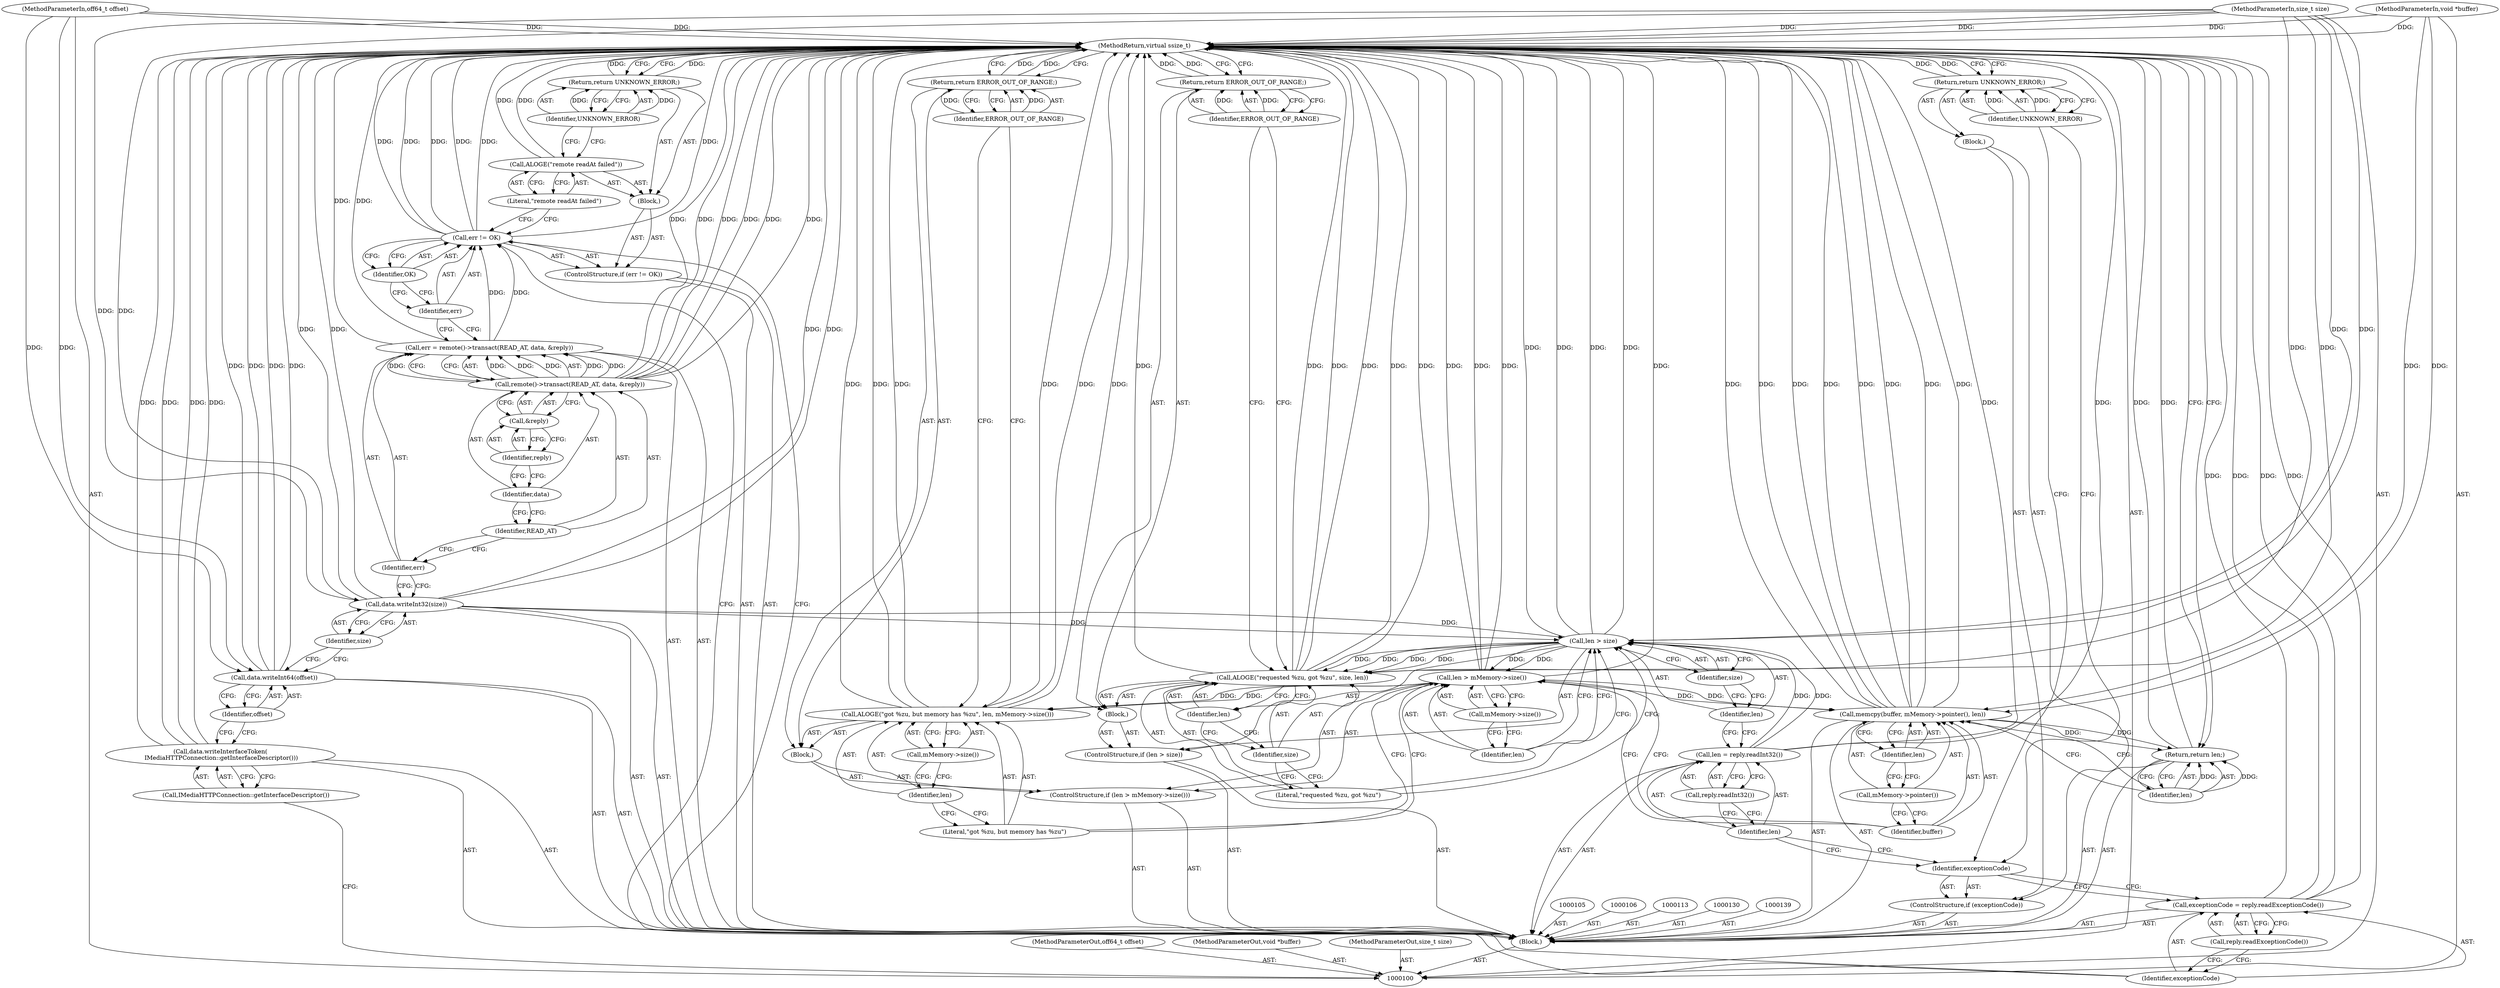 digraph "0_Android_51504928746edff6c94a1c498cf99c0a83bedaed" {
"1000171" [label="(MethodReturn,virtual ssize_t)"];
"1000101" [label="(MethodParameterIn,off64_t offset)"];
"1000247" [label="(MethodParameterOut,off64_t offset)"];
"1000102" [label="(MethodParameterIn,void *buffer)"];
"1000248" [label="(MethodParameterOut,void *buffer)"];
"1000103" [label="(MethodParameterIn,size_t size)"];
"1000249" [label="(MethodParameterOut,size_t size)"];
"1000104" [label="(Block,)"];
"1000121" [label="(ControlStructure,if (err != OK))"];
"1000124" [label="(Identifier,OK)"];
"1000125" [label="(Block,)"];
"1000122" [label="(Call,err != OK)"];
"1000123" [label="(Identifier,err)"];
"1000126" [label="(Call,ALOGE(\"remote readAt failed\"))"];
"1000127" [label="(Literal,\"remote readAt failed\")"];
"1000128" [label="(Return,return UNKNOWN_ERROR;)"];
"1000129" [label="(Identifier,UNKNOWN_ERROR)"];
"1000133" [label="(Call,reply.readExceptionCode())"];
"1000131" [label="(Call,exceptionCode = reply.readExceptionCode())"];
"1000132" [label="(Identifier,exceptionCode)"];
"1000134" [label="(ControlStructure,if (exceptionCode))"];
"1000136" [label="(Block,)"];
"1000135" [label="(Identifier,exceptionCode)"];
"1000137" [label="(Return,return UNKNOWN_ERROR;)"];
"1000138" [label="(Identifier,UNKNOWN_ERROR)"];
"1000140" [label="(Call,len = reply.readInt32())"];
"1000141" [label="(Identifier,len)"];
"1000142" [label="(Call,reply.readInt32())"];
"1000144" [label="(Call,len > size)"];
"1000145" [label="(Identifier,len)"];
"1000146" [label="(Identifier,size)"];
"1000147" [label="(Block,)"];
"1000143" [label="(ControlStructure,if (len > size))"];
"1000148" [label="(Call,ALOGE(\"requested %zu, got %zu\", size, len))"];
"1000149" [label="(Literal,\"requested %zu, got %zu\")"];
"1000150" [label="(Identifier,size)"];
"1000151" [label="(Identifier,len)"];
"1000152" [label="(Return,return ERROR_OUT_OF_RANGE;)"];
"1000153" [label="(Identifier,ERROR_OUT_OF_RANGE)"];
"1000155" [label="(Call,len > mMemory->size())"];
"1000156" [label="(Identifier,len)"];
"1000157" [label="(Call,mMemory->size())"];
"1000158" [label="(Block,)"];
"1000154" [label="(ControlStructure,if (len > mMemory->size()))"];
"1000159" [label="(Call,ALOGE(\"got %zu, but memory has %zu\", len, mMemory->size()))"];
"1000160" [label="(Literal,\"got %zu, but memory has %zu\")"];
"1000161" [label="(Identifier,len)"];
"1000162" [label="(Call,mMemory->size())"];
"1000107" [label="(Call,data.writeInterfaceToken(\n IMediaHTTPConnection::getInterfaceDescriptor()))"];
"1000163" [label="(Return,return ERROR_OUT_OF_RANGE;)"];
"1000164" [label="(Identifier,ERROR_OUT_OF_RANGE)"];
"1000166" [label="(Identifier,buffer)"];
"1000167" [label="(Call,mMemory->pointer())"];
"1000168" [label="(Identifier,len)"];
"1000165" [label="(Call,memcpy(buffer, mMemory->pointer(), len))"];
"1000170" [label="(Identifier,len)"];
"1000169" [label="(Return,return len;)"];
"1000108" [label="(Call,IMediaHTTPConnection::getInterfaceDescriptor())"];
"1000110" [label="(Identifier,offset)"];
"1000109" [label="(Call,data.writeInt64(offset))"];
"1000112" [label="(Identifier,size)"];
"1000111" [label="(Call,data.writeInt32(size))"];
"1000114" [label="(Call,err = remote()->transact(READ_AT, data, &reply))"];
"1000115" [label="(Identifier,err)"];
"1000116" [label="(Call,remote()->transact(READ_AT, data, &reply))"];
"1000117" [label="(Identifier,READ_AT)"];
"1000118" [label="(Identifier,data)"];
"1000119" [label="(Call,&reply)"];
"1000120" [label="(Identifier,reply)"];
"1000171" -> "1000100"  [label="AST: "];
"1000171" -> "1000128"  [label="CFG: "];
"1000171" -> "1000137"  [label="CFG: "];
"1000171" -> "1000152"  [label="CFG: "];
"1000171" -> "1000163"  [label="CFG: "];
"1000171" -> "1000169"  [label="CFG: "];
"1000152" -> "1000171"  [label="DDG: "];
"1000128" -> "1000171"  [label="DDG: "];
"1000169" -> "1000171"  [label="DDG: "];
"1000137" -> "1000171"  [label="DDG: "];
"1000163" -> "1000171"  [label="DDG: "];
"1000140" -> "1000171"  [label="DDG: "];
"1000107" -> "1000171"  [label="DDG: "];
"1000107" -> "1000171"  [label="DDG: "];
"1000155" -> "1000171"  [label="DDG: "];
"1000155" -> "1000171"  [label="DDG: "];
"1000148" -> "1000171"  [label="DDG: "];
"1000148" -> "1000171"  [label="DDG: "];
"1000148" -> "1000171"  [label="DDG: "];
"1000116" -> "1000171"  [label="DDG: "];
"1000116" -> "1000171"  [label="DDG: "];
"1000116" -> "1000171"  [label="DDG: "];
"1000122" -> "1000171"  [label="DDG: "];
"1000122" -> "1000171"  [label="DDG: "];
"1000122" -> "1000171"  [label="DDG: "];
"1000109" -> "1000171"  [label="DDG: "];
"1000109" -> "1000171"  [label="DDG: "];
"1000159" -> "1000171"  [label="DDG: "];
"1000159" -> "1000171"  [label="DDG: "];
"1000159" -> "1000171"  [label="DDG: "];
"1000165" -> "1000171"  [label="DDG: "];
"1000165" -> "1000171"  [label="DDG: "];
"1000165" -> "1000171"  [label="DDG: "];
"1000165" -> "1000171"  [label="DDG: "];
"1000126" -> "1000171"  [label="DDG: "];
"1000131" -> "1000171"  [label="DDG: "];
"1000131" -> "1000171"  [label="DDG: "];
"1000103" -> "1000171"  [label="DDG: "];
"1000144" -> "1000171"  [label="DDG: "];
"1000144" -> "1000171"  [label="DDG: "];
"1000102" -> "1000171"  [label="DDG: "];
"1000111" -> "1000171"  [label="DDG: "];
"1000111" -> "1000171"  [label="DDG: "];
"1000101" -> "1000171"  [label="DDG: "];
"1000114" -> "1000171"  [label="DDG: "];
"1000101" -> "1000100"  [label="AST: "];
"1000101" -> "1000171"  [label="DDG: "];
"1000101" -> "1000109"  [label="DDG: "];
"1000247" -> "1000100"  [label="AST: "];
"1000102" -> "1000100"  [label="AST: "];
"1000102" -> "1000171"  [label="DDG: "];
"1000102" -> "1000165"  [label="DDG: "];
"1000248" -> "1000100"  [label="AST: "];
"1000103" -> "1000100"  [label="AST: "];
"1000103" -> "1000171"  [label="DDG: "];
"1000103" -> "1000111"  [label="DDG: "];
"1000103" -> "1000144"  [label="DDG: "];
"1000103" -> "1000148"  [label="DDG: "];
"1000249" -> "1000100"  [label="AST: "];
"1000104" -> "1000100"  [label="AST: "];
"1000105" -> "1000104"  [label="AST: "];
"1000106" -> "1000104"  [label="AST: "];
"1000107" -> "1000104"  [label="AST: "];
"1000109" -> "1000104"  [label="AST: "];
"1000111" -> "1000104"  [label="AST: "];
"1000113" -> "1000104"  [label="AST: "];
"1000114" -> "1000104"  [label="AST: "];
"1000121" -> "1000104"  [label="AST: "];
"1000130" -> "1000104"  [label="AST: "];
"1000131" -> "1000104"  [label="AST: "];
"1000134" -> "1000104"  [label="AST: "];
"1000139" -> "1000104"  [label="AST: "];
"1000140" -> "1000104"  [label="AST: "];
"1000143" -> "1000104"  [label="AST: "];
"1000154" -> "1000104"  [label="AST: "];
"1000165" -> "1000104"  [label="AST: "];
"1000169" -> "1000104"  [label="AST: "];
"1000121" -> "1000104"  [label="AST: "];
"1000122" -> "1000121"  [label="AST: "];
"1000125" -> "1000121"  [label="AST: "];
"1000124" -> "1000122"  [label="AST: "];
"1000124" -> "1000123"  [label="CFG: "];
"1000122" -> "1000124"  [label="CFG: "];
"1000125" -> "1000121"  [label="AST: "];
"1000126" -> "1000125"  [label="AST: "];
"1000128" -> "1000125"  [label="AST: "];
"1000122" -> "1000121"  [label="AST: "];
"1000122" -> "1000124"  [label="CFG: "];
"1000123" -> "1000122"  [label="AST: "];
"1000124" -> "1000122"  [label="AST: "];
"1000127" -> "1000122"  [label="CFG: "];
"1000132" -> "1000122"  [label="CFG: "];
"1000122" -> "1000171"  [label="DDG: "];
"1000122" -> "1000171"  [label="DDG: "];
"1000122" -> "1000171"  [label="DDG: "];
"1000114" -> "1000122"  [label="DDG: "];
"1000123" -> "1000122"  [label="AST: "];
"1000123" -> "1000114"  [label="CFG: "];
"1000124" -> "1000123"  [label="CFG: "];
"1000126" -> "1000125"  [label="AST: "];
"1000126" -> "1000127"  [label="CFG: "];
"1000127" -> "1000126"  [label="AST: "];
"1000129" -> "1000126"  [label="CFG: "];
"1000126" -> "1000171"  [label="DDG: "];
"1000127" -> "1000126"  [label="AST: "];
"1000127" -> "1000122"  [label="CFG: "];
"1000126" -> "1000127"  [label="CFG: "];
"1000128" -> "1000125"  [label="AST: "];
"1000128" -> "1000129"  [label="CFG: "];
"1000129" -> "1000128"  [label="AST: "];
"1000171" -> "1000128"  [label="CFG: "];
"1000128" -> "1000171"  [label="DDG: "];
"1000129" -> "1000128"  [label="DDG: "];
"1000129" -> "1000128"  [label="AST: "];
"1000129" -> "1000126"  [label="CFG: "];
"1000128" -> "1000129"  [label="CFG: "];
"1000129" -> "1000128"  [label="DDG: "];
"1000133" -> "1000131"  [label="AST: "];
"1000133" -> "1000132"  [label="CFG: "];
"1000131" -> "1000133"  [label="CFG: "];
"1000131" -> "1000104"  [label="AST: "];
"1000131" -> "1000133"  [label="CFG: "];
"1000132" -> "1000131"  [label="AST: "];
"1000133" -> "1000131"  [label="AST: "];
"1000135" -> "1000131"  [label="CFG: "];
"1000131" -> "1000171"  [label="DDG: "];
"1000131" -> "1000171"  [label="DDG: "];
"1000132" -> "1000131"  [label="AST: "];
"1000132" -> "1000122"  [label="CFG: "];
"1000133" -> "1000132"  [label="CFG: "];
"1000134" -> "1000104"  [label="AST: "];
"1000135" -> "1000134"  [label="AST: "];
"1000136" -> "1000134"  [label="AST: "];
"1000136" -> "1000134"  [label="AST: "];
"1000137" -> "1000136"  [label="AST: "];
"1000135" -> "1000134"  [label="AST: "];
"1000135" -> "1000131"  [label="CFG: "];
"1000138" -> "1000135"  [label="CFG: "];
"1000141" -> "1000135"  [label="CFG: "];
"1000137" -> "1000136"  [label="AST: "];
"1000137" -> "1000138"  [label="CFG: "];
"1000138" -> "1000137"  [label="AST: "];
"1000171" -> "1000137"  [label="CFG: "];
"1000137" -> "1000171"  [label="DDG: "];
"1000138" -> "1000137"  [label="DDG: "];
"1000138" -> "1000137"  [label="AST: "];
"1000138" -> "1000135"  [label="CFG: "];
"1000137" -> "1000138"  [label="CFG: "];
"1000138" -> "1000137"  [label="DDG: "];
"1000140" -> "1000104"  [label="AST: "];
"1000140" -> "1000142"  [label="CFG: "];
"1000141" -> "1000140"  [label="AST: "];
"1000142" -> "1000140"  [label="AST: "];
"1000145" -> "1000140"  [label="CFG: "];
"1000140" -> "1000171"  [label="DDG: "];
"1000140" -> "1000144"  [label="DDG: "];
"1000141" -> "1000140"  [label="AST: "];
"1000141" -> "1000135"  [label="CFG: "];
"1000142" -> "1000141"  [label="CFG: "];
"1000142" -> "1000140"  [label="AST: "];
"1000142" -> "1000141"  [label="CFG: "];
"1000140" -> "1000142"  [label="CFG: "];
"1000144" -> "1000143"  [label="AST: "];
"1000144" -> "1000146"  [label="CFG: "];
"1000145" -> "1000144"  [label="AST: "];
"1000146" -> "1000144"  [label="AST: "];
"1000149" -> "1000144"  [label="CFG: "];
"1000156" -> "1000144"  [label="CFG: "];
"1000144" -> "1000171"  [label="DDG: "];
"1000144" -> "1000171"  [label="DDG: "];
"1000140" -> "1000144"  [label="DDG: "];
"1000111" -> "1000144"  [label="DDG: "];
"1000103" -> "1000144"  [label="DDG: "];
"1000144" -> "1000148"  [label="DDG: "];
"1000144" -> "1000148"  [label="DDG: "];
"1000144" -> "1000155"  [label="DDG: "];
"1000145" -> "1000144"  [label="AST: "];
"1000145" -> "1000140"  [label="CFG: "];
"1000146" -> "1000145"  [label="CFG: "];
"1000146" -> "1000144"  [label="AST: "];
"1000146" -> "1000145"  [label="CFG: "];
"1000144" -> "1000146"  [label="CFG: "];
"1000147" -> "1000143"  [label="AST: "];
"1000148" -> "1000147"  [label="AST: "];
"1000152" -> "1000147"  [label="AST: "];
"1000143" -> "1000104"  [label="AST: "];
"1000144" -> "1000143"  [label="AST: "];
"1000147" -> "1000143"  [label="AST: "];
"1000148" -> "1000147"  [label="AST: "];
"1000148" -> "1000151"  [label="CFG: "];
"1000149" -> "1000148"  [label="AST: "];
"1000150" -> "1000148"  [label="AST: "];
"1000151" -> "1000148"  [label="AST: "];
"1000153" -> "1000148"  [label="CFG: "];
"1000148" -> "1000171"  [label="DDG: "];
"1000148" -> "1000171"  [label="DDG: "];
"1000148" -> "1000171"  [label="DDG: "];
"1000144" -> "1000148"  [label="DDG: "];
"1000144" -> "1000148"  [label="DDG: "];
"1000103" -> "1000148"  [label="DDG: "];
"1000149" -> "1000148"  [label="AST: "];
"1000149" -> "1000144"  [label="CFG: "];
"1000150" -> "1000149"  [label="CFG: "];
"1000150" -> "1000148"  [label="AST: "];
"1000150" -> "1000149"  [label="CFG: "];
"1000151" -> "1000150"  [label="CFG: "];
"1000151" -> "1000148"  [label="AST: "];
"1000151" -> "1000150"  [label="CFG: "];
"1000148" -> "1000151"  [label="CFG: "];
"1000152" -> "1000147"  [label="AST: "];
"1000152" -> "1000153"  [label="CFG: "];
"1000153" -> "1000152"  [label="AST: "];
"1000171" -> "1000152"  [label="CFG: "];
"1000152" -> "1000171"  [label="DDG: "];
"1000153" -> "1000152"  [label="DDG: "];
"1000153" -> "1000152"  [label="AST: "];
"1000153" -> "1000148"  [label="CFG: "];
"1000152" -> "1000153"  [label="CFG: "];
"1000153" -> "1000152"  [label="DDG: "];
"1000155" -> "1000154"  [label="AST: "];
"1000155" -> "1000157"  [label="CFG: "];
"1000156" -> "1000155"  [label="AST: "];
"1000157" -> "1000155"  [label="AST: "];
"1000160" -> "1000155"  [label="CFG: "];
"1000166" -> "1000155"  [label="CFG: "];
"1000155" -> "1000171"  [label="DDG: "];
"1000155" -> "1000171"  [label="DDG: "];
"1000144" -> "1000155"  [label="DDG: "];
"1000155" -> "1000159"  [label="DDG: "];
"1000155" -> "1000165"  [label="DDG: "];
"1000156" -> "1000155"  [label="AST: "];
"1000156" -> "1000144"  [label="CFG: "];
"1000157" -> "1000156"  [label="CFG: "];
"1000157" -> "1000155"  [label="AST: "];
"1000157" -> "1000156"  [label="CFG: "];
"1000155" -> "1000157"  [label="CFG: "];
"1000158" -> "1000154"  [label="AST: "];
"1000159" -> "1000158"  [label="AST: "];
"1000163" -> "1000158"  [label="AST: "];
"1000154" -> "1000104"  [label="AST: "];
"1000155" -> "1000154"  [label="AST: "];
"1000158" -> "1000154"  [label="AST: "];
"1000159" -> "1000158"  [label="AST: "];
"1000159" -> "1000162"  [label="CFG: "];
"1000160" -> "1000159"  [label="AST: "];
"1000161" -> "1000159"  [label="AST: "];
"1000162" -> "1000159"  [label="AST: "];
"1000164" -> "1000159"  [label="CFG: "];
"1000159" -> "1000171"  [label="DDG: "];
"1000159" -> "1000171"  [label="DDG: "];
"1000159" -> "1000171"  [label="DDG: "];
"1000155" -> "1000159"  [label="DDG: "];
"1000160" -> "1000159"  [label="AST: "];
"1000160" -> "1000155"  [label="CFG: "];
"1000161" -> "1000160"  [label="CFG: "];
"1000161" -> "1000159"  [label="AST: "];
"1000161" -> "1000160"  [label="CFG: "];
"1000162" -> "1000161"  [label="CFG: "];
"1000162" -> "1000159"  [label="AST: "];
"1000162" -> "1000161"  [label="CFG: "];
"1000159" -> "1000162"  [label="CFG: "];
"1000107" -> "1000104"  [label="AST: "];
"1000107" -> "1000108"  [label="CFG: "];
"1000108" -> "1000107"  [label="AST: "];
"1000110" -> "1000107"  [label="CFG: "];
"1000107" -> "1000171"  [label="DDG: "];
"1000107" -> "1000171"  [label="DDG: "];
"1000163" -> "1000158"  [label="AST: "];
"1000163" -> "1000164"  [label="CFG: "];
"1000164" -> "1000163"  [label="AST: "];
"1000171" -> "1000163"  [label="CFG: "];
"1000163" -> "1000171"  [label="DDG: "];
"1000164" -> "1000163"  [label="DDG: "];
"1000164" -> "1000163"  [label="AST: "];
"1000164" -> "1000159"  [label="CFG: "];
"1000163" -> "1000164"  [label="CFG: "];
"1000164" -> "1000163"  [label="DDG: "];
"1000166" -> "1000165"  [label="AST: "];
"1000166" -> "1000155"  [label="CFG: "];
"1000167" -> "1000166"  [label="CFG: "];
"1000167" -> "1000165"  [label="AST: "];
"1000167" -> "1000166"  [label="CFG: "];
"1000168" -> "1000167"  [label="CFG: "];
"1000168" -> "1000165"  [label="AST: "];
"1000168" -> "1000167"  [label="CFG: "];
"1000165" -> "1000168"  [label="CFG: "];
"1000165" -> "1000104"  [label="AST: "];
"1000165" -> "1000168"  [label="CFG: "];
"1000166" -> "1000165"  [label="AST: "];
"1000167" -> "1000165"  [label="AST: "];
"1000168" -> "1000165"  [label="AST: "];
"1000170" -> "1000165"  [label="CFG: "];
"1000165" -> "1000171"  [label="DDG: "];
"1000165" -> "1000171"  [label="DDG: "];
"1000165" -> "1000171"  [label="DDG: "];
"1000165" -> "1000171"  [label="DDG: "];
"1000102" -> "1000165"  [label="DDG: "];
"1000155" -> "1000165"  [label="DDG: "];
"1000165" -> "1000169"  [label="DDG: "];
"1000170" -> "1000169"  [label="AST: "];
"1000170" -> "1000165"  [label="CFG: "];
"1000169" -> "1000170"  [label="CFG: "];
"1000170" -> "1000169"  [label="DDG: "];
"1000169" -> "1000104"  [label="AST: "];
"1000169" -> "1000170"  [label="CFG: "];
"1000170" -> "1000169"  [label="AST: "];
"1000171" -> "1000169"  [label="CFG: "];
"1000169" -> "1000171"  [label="DDG: "];
"1000170" -> "1000169"  [label="DDG: "];
"1000165" -> "1000169"  [label="DDG: "];
"1000108" -> "1000107"  [label="AST: "];
"1000108" -> "1000100"  [label="CFG: "];
"1000107" -> "1000108"  [label="CFG: "];
"1000110" -> "1000109"  [label="AST: "];
"1000110" -> "1000107"  [label="CFG: "];
"1000109" -> "1000110"  [label="CFG: "];
"1000109" -> "1000104"  [label="AST: "];
"1000109" -> "1000110"  [label="CFG: "];
"1000110" -> "1000109"  [label="AST: "];
"1000112" -> "1000109"  [label="CFG: "];
"1000109" -> "1000171"  [label="DDG: "];
"1000109" -> "1000171"  [label="DDG: "];
"1000101" -> "1000109"  [label="DDG: "];
"1000112" -> "1000111"  [label="AST: "];
"1000112" -> "1000109"  [label="CFG: "];
"1000111" -> "1000112"  [label="CFG: "];
"1000111" -> "1000104"  [label="AST: "];
"1000111" -> "1000112"  [label="CFG: "];
"1000112" -> "1000111"  [label="AST: "];
"1000115" -> "1000111"  [label="CFG: "];
"1000111" -> "1000171"  [label="DDG: "];
"1000111" -> "1000171"  [label="DDG: "];
"1000103" -> "1000111"  [label="DDG: "];
"1000111" -> "1000144"  [label="DDG: "];
"1000114" -> "1000104"  [label="AST: "];
"1000114" -> "1000116"  [label="CFG: "];
"1000115" -> "1000114"  [label="AST: "];
"1000116" -> "1000114"  [label="AST: "];
"1000123" -> "1000114"  [label="CFG: "];
"1000114" -> "1000171"  [label="DDG: "];
"1000116" -> "1000114"  [label="DDG: "];
"1000116" -> "1000114"  [label="DDG: "];
"1000116" -> "1000114"  [label="DDG: "];
"1000114" -> "1000122"  [label="DDG: "];
"1000115" -> "1000114"  [label="AST: "];
"1000115" -> "1000111"  [label="CFG: "];
"1000117" -> "1000115"  [label="CFG: "];
"1000116" -> "1000114"  [label="AST: "];
"1000116" -> "1000119"  [label="CFG: "];
"1000117" -> "1000116"  [label="AST: "];
"1000118" -> "1000116"  [label="AST: "];
"1000119" -> "1000116"  [label="AST: "];
"1000114" -> "1000116"  [label="CFG: "];
"1000116" -> "1000171"  [label="DDG: "];
"1000116" -> "1000171"  [label="DDG: "];
"1000116" -> "1000171"  [label="DDG: "];
"1000116" -> "1000114"  [label="DDG: "];
"1000116" -> "1000114"  [label="DDG: "];
"1000116" -> "1000114"  [label="DDG: "];
"1000117" -> "1000116"  [label="AST: "];
"1000117" -> "1000115"  [label="CFG: "];
"1000118" -> "1000117"  [label="CFG: "];
"1000118" -> "1000116"  [label="AST: "];
"1000118" -> "1000117"  [label="CFG: "];
"1000120" -> "1000118"  [label="CFG: "];
"1000119" -> "1000116"  [label="AST: "];
"1000119" -> "1000120"  [label="CFG: "];
"1000120" -> "1000119"  [label="AST: "];
"1000116" -> "1000119"  [label="CFG: "];
"1000120" -> "1000119"  [label="AST: "];
"1000120" -> "1000118"  [label="CFG: "];
"1000119" -> "1000120"  [label="CFG: "];
}
